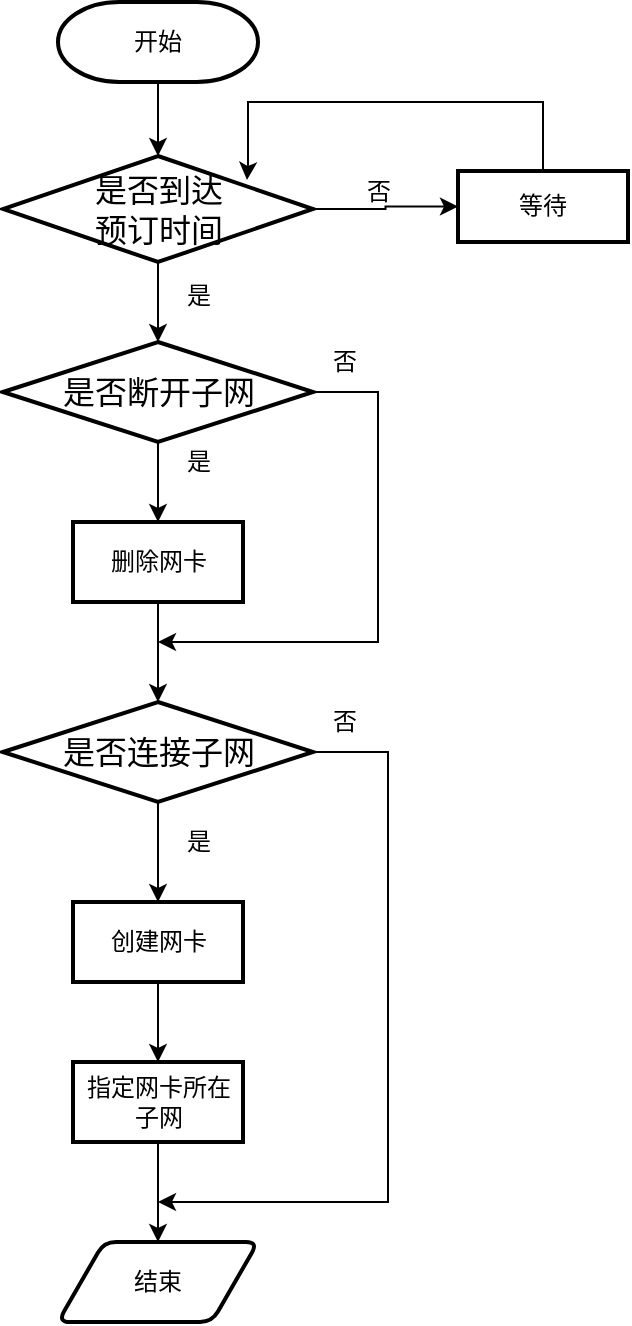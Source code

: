 <mxfile version="12.8.1" type="github">
  <diagram id="6a731a19-8d31-9384-78a2-239565b7b9f0" name="拓扑控制技术">
    <mxGraphModel dx="1106" dy="593" grid="1" gridSize="10" guides="1" tooltips="1" connect="1" arrows="1" fold="1" page="1" pageScale="1" pageWidth="1169" pageHeight="827" background="#ffffff" math="0" shadow="0">
      <root>
        <mxCell id="0" />
        <mxCell id="1" parent="0" />
        <mxCell id="ttyujtRelshkrmtNdgl2-91" style="edgeStyle=orthogonalEdgeStyle;rounded=0;orthogonalLoop=1;jettySize=auto;html=1;exitX=0.5;exitY=1;exitDx=0;exitDy=0;exitPerimeter=0;entryX=0.5;entryY=0;entryDx=0;entryDy=0;entryPerimeter=0;" edge="1" parent="1" source="ttyujtRelshkrmtNdgl2-55" target="ttyujtRelshkrmtNdgl2-85">
          <mxGeometry relative="1" as="geometry" />
        </mxCell>
        <mxCell id="ttyujtRelshkrmtNdgl2-55" value="开始" style="strokeWidth=2;html=1;shape=mxgraph.flowchart.terminator;whiteSpace=wrap;" vertex="1" parent="1">
          <mxGeometry x="385" y="360" width="100" height="40" as="geometry" />
        </mxCell>
        <mxCell id="ttyujtRelshkrmtNdgl2-71" style="edgeStyle=orthogonalEdgeStyle;rounded=0;orthogonalLoop=1;jettySize=auto;html=1;exitX=0.5;exitY=1;exitDx=0;exitDy=0;exitPerimeter=0;entryX=0.5;entryY=0;entryDx=0;entryDy=0;" edge="1" parent="1" source="ttyujtRelshkrmtNdgl2-59" target="ttyujtRelshkrmtNdgl2-68">
          <mxGeometry relative="1" as="geometry" />
        </mxCell>
        <mxCell id="ttyujtRelshkrmtNdgl2-84" style="edgeStyle=orthogonalEdgeStyle;rounded=0;orthogonalLoop=1;jettySize=auto;html=1;exitX=1;exitY=0.5;exitDx=0;exitDy=0;exitPerimeter=0;" edge="1" parent="1" source="ttyujtRelshkrmtNdgl2-59">
          <mxGeometry relative="1" as="geometry">
            <mxPoint x="435" y="680" as="targetPoint" />
            <Array as="points">
              <mxPoint x="545" y="555" />
              <mxPoint x="545" y="680" />
            </Array>
          </mxGeometry>
        </mxCell>
        <mxCell id="ttyujtRelshkrmtNdgl2-59" value="&lt;span style=&quot;font-size: 16px&quot;&gt;是否断开子网&lt;/span&gt;" style="strokeWidth=2;html=1;shape=mxgraph.flowchart.decision;whiteSpace=wrap;" vertex="1" parent="1">
          <mxGeometry x="357.5" y="530" width="155" height="50" as="geometry" />
        </mxCell>
        <mxCell id="ttyujtRelshkrmtNdgl2-72" style="edgeStyle=orthogonalEdgeStyle;rounded=0;orthogonalLoop=1;jettySize=auto;html=1;exitX=0.5;exitY=1;exitDx=0;exitDy=0;entryX=0.5;entryY=0;entryDx=0;entryDy=0;entryPerimeter=0;" edge="1" parent="1" source="ttyujtRelshkrmtNdgl2-68">
          <mxGeometry relative="1" as="geometry">
            <mxPoint x="435" y="710" as="targetPoint" />
          </mxGeometry>
        </mxCell>
        <mxCell id="ttyujtRelshkrmtNdgl2-68" value="删除网卡" style="rounded=0;whiteSpace=wrap;html=1;strokeWidth=2;" vertex="1" parent="1">
          <mxGeometry x="392.5" y="620" width="85" height="40" as="geometry" />
        </mxCell>
        <mxCell id="ttyujtRelshkrmtNdgl2-70" value="结束" style="shape=parallelogram;html=1;strokeWidth=2;perimeter=parallelogramPerimeter;whiteSpace=wrap;rounded=1;arcSize=12;size=0.23;" vertex="1" parent="1">
          <mxGeometry x="385" y="980" width="100" height="40" as="geometry" />
        </mxCell>
        <mxCell id="ttyujtRelshkrmtNdgl2-76" style="edgeStyle=orthogonalEdgeStyle;rounded=0;orthogonalLoop=1;jettySize=auto;html=1;exitX=0.5;exitY=1;exitDx=0;exitDy=0;entryX=0.5;entryY=0;entryDx=0;entryDy=0;" edge="1" parent="1" source="ttyujtRelshkrmtNdgl2-74" target="ttyujtRelshkrmtNdgl2-75">
          <mxGeometry relative="1" as="geometry" />
        </mxCell>
        <mxCell id="ttyujtRelshkrmtNdgl2-74" value="创建网卡" style="rounded=0;whiteSpace=wrap;html=1;strokeWidth=2;" vertex="1" parent="1">
          <mxGeometry x="392.5" y="810" width="85" height="40" as="geometry" />
        </mxCell>
        <mxCell id="ttyujtRelshkrmtNdgl2-79" style="edgeStyle=orthogonalEdgeStyle;rounded=0;orthogonalLoop=1;jettySize=auto;html=1;exitX=0.5;exitY=1;exitDx=0;exitDy=0;entryX=0.5;entryY=0;entryDx=0;entryDy=0;" edge="1" parent="1" source="ttyujtRelshkrmtNdgl2-75" target="ttyujtRelshkrmtNdgl2-70">
          <mxGeometry relative="1" as="geometry" />
        </mxCell>
        <mxCell id="ttyujtRelshkrmtNdgl2-75" value="指定网卡所在子网" style="rounded=0;whiteSpace=wrap;html=1;strokeWidth=2;" vertex="1" parent="1">
          <mxGeometry x="392.5" y="890" width="85" height="40" as="geometry" />
        </mxCell>
        <mxCell id="ttyujtRelshkrmtNdgl2-83" style="edgeStyle=orthogonalEdgeStyle;rounded=0;orthogonalLoop=1;jettySize=auto;html=1;exitX=0.5;exitY=0;exitDx=0;exitDy=0;entryX=0.787;entryY=0.226;entryDx=0;entryDy=0;entryPerimeter=0;" edge="1" parent="1" source="ttyujtRelshkrmtNdgl2-81" target="ttyujtRelshkrmtNdgl2-85">
          <mxGeometry relative="1" as="geometry">
            <mxPoint x="457.365" y="410.505" as="targetPoint" />
            <Array as="points">
              <mxPoint x="628" y="410" />
              <mxPoint x="480" y="410" />
              <mxPoint x="480" y="441" />
            </Array>
          </mxGeometry>
        </mxCell>
        <mxCell id="ttyujtRelshkrmtNdgl2-81" value="等待" style="rounded=0;whiteSpace=wrap;html=1;strokeWidth=2;" vertex="1" parent="1">
          <mxGeometry x="585" y="444.5" width="85" height="35.5" as="geometry" />
        </mxCell>
        <mxCell id="ttyujtRelshkrmtNdgl2-86" style="edgeStyle=orthogonalEdgeStyle;rounded=0;orthogonalLoop=1;jettySize=auto;html=1;exitX=0.5;exitY=1;exitDx=0;exitDy=0;exitPerimeter=0;entryX=0.5;entryY=0;entryDx=0;entryDy=0;entryPerimeter=0;" edge="1" parent="1" source="ttyujtRelshkrmtNdgl2-85" target="ttyujtRelshkrmtNdgl2-59">
          <mxGeometry relative="1" as="geometry" />
        </mxCell>
        <mxCell id="ttyujtRelshkrmtNdgl2-88" style="edgeStyle=orthogonalEdgeStyle;rounded=0;orthogonalLoop=1;jettySize=auto;html=1;exitX=1;exitY=0.5;exitDx=0;exitDy=0;exitPerimeter=0;entryX=0;entryY=0.5;entryDx=0;entryDy=0;" edge="1" parent="1" source="ttyujtRelshkrmtNdgl2-85" target="ttyujtRelshkrmtNdgl2-81">
          <mxGeometry relative="1" as="geometry" />
        </mxCell>
        <mxCell id="ttyujtRelshkrmtNdgl2-85" value="&lt;span style=&quot;font-size: 16px&quot;&gt;是否到达&lt;br&gt;预订时间&lt;/span&gt;" style="strokeWidth=2;html=1;shape=mxgraph.flowchart.decision;whiteSpace=wrap;" vertex="1" parent="1">
          <mxGeometry x="357.5" y="437" width="155" height="53" as="geometry" />
        </mxCell>
        <mxCell id="ttyujtRelshkrmtNdgl2-92" style="edgeStyle=orthogonalEdgeStyle;rounded=0;orthogonalLoop=1;jettySize=auto;html=1;exitX=0.5;exitY=1;exitDx=0;exitDy=0;exitPerimeter=0;entryX=0.5;entryY=0;entryDx=0;entryDy=0;" edge="1" parent="1" source="ttyujtRelshkrmtNdgl2-87" target="ttyujtRelshkrmtNdgl2-74">
          <mxGeometry relative="1" as="geometry" />
        </mxCell>
        <mxCell id="ttyujtRelshkrmtNdgl2-93" style="edgeStyle=orthogonalEdgeStyle;rounded=0;orthogonalLoop=1;jettySize=auto;html=1;exitX=1;exitY=0.5;exitDx=0;exitDy=0;exitPerimeter=0;" edge="1" parent="1" source="ttyujtRelshkrmtNdgl2-87">
          <mxGeometry relative="1" as="geometry">
            <mxPoint x="435" y="960" as="targetPoint" />
            <Array as="points">
              <mxPoint x="550" y="735" />
              <mxPoint x="550" y="960" />
            </Array>
          </mxGeometry>
        </mxCell>
        <mxCell id="ttyujtRelshkrmtNdgl2-87" value="&lt;span style=&quot;font-size: 16px&quot;&gt;是否连接子网&lt;/span&gt;" style="strokeWidth=2;html=1;shape=mxgraph.flowchart.decision;whiteSpace=wrap;" vertex="1" parent="1">
          <mxGeometry x="357.5" y="710" width="155" height="50" as="geometry" />
        </mxCell>
        <mxCell id="ttyujtRelshkrmtNdgl2-89" value="否" style="text;html=1;align=center;verticalAlign=middle;resizable=0;points=[];autosize=1;" vertex="1" parent="1">
          <mxGeometry x="530" y="444.5" width="30" height="20" as="geometry" />
        </mxCell>
        <mxCell id="ttyujtRelshkrmtNdgl2-90" value="是" style="text;html=1;align=center;verticalAlign=middle;resizable=0;points=[];autosize=1;" vertex="1" parent="1">
          <mxGeometry x="440" y="497" width="30" height="20" as="geometry" />
        </mxCell>
        <mxCell id="ttyujtRelshkrmtNdgl2-94" value="否" style="text;html=1;align=center;verticalAlign=middle;resizable=0;points=[];autosize=1;" vertex="1" parent="1">
          <mxGeometry x="512.5" y="710" width="30" height="20" as="geometry" />
        </mxCell>
        <mxCell id="ttyujtRelshkrmtNdgl2-95" value="是" style="text;html=1;align=center;verticalAlign=middle;resizable=0;points=[];autosize=1;" vertex="1" parent="1">
          <mxGeometry x="440" y="770" width="30" height="20" as="geometry" />
        </mxCell>
        <mxCell id="ttyujtRelshkrmtNdgl2-96" value="否" style="text;html=1;align=center;verticalAlign=middle;resizable=0;points=[];autosize=1;" vertex="1" parent="1">
          <mxGeometry x="512.5" y="530" width="30" height="20" as="geometry" />
        </mxCell>
        <mxCell id="ttyujtRelshkrmtNdgl2-97" value="是" style="text;html=1;align=center;verticalAlign=middle;resizable=0;points=[];autosize=1;" vertex="1" parent="1">
          <mxGeometry x="440" y="580" width="30" height="20" as="geometry" />
        </mxCell>
      </root>
    </mxGraphModel>
  </diagram>
</mxfile>
